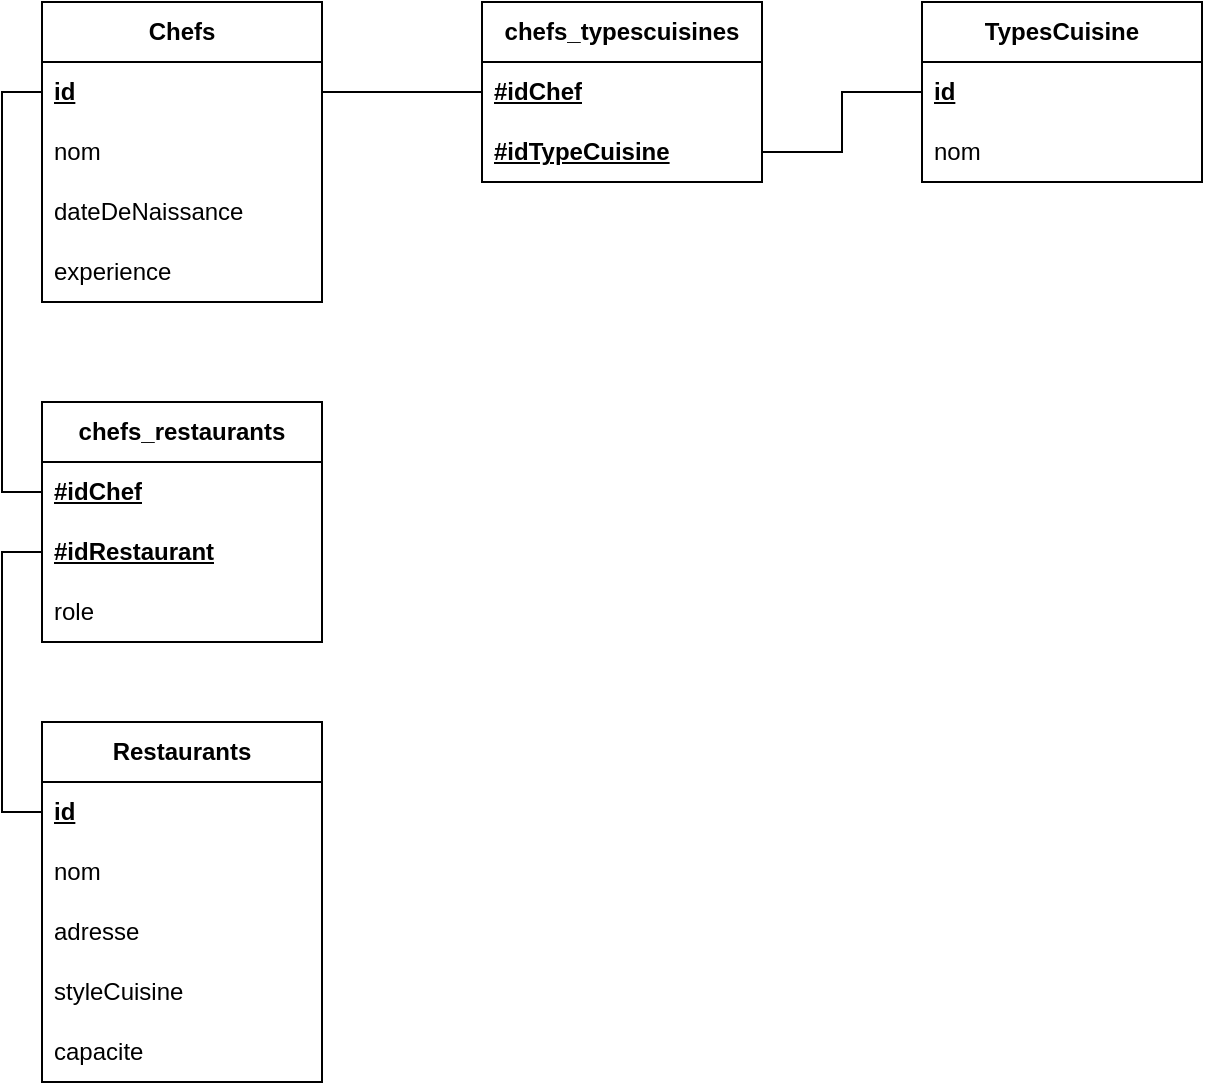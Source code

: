 <mxfile version="26.1.1">
  <diagram name="Page-1" id="9j8yAflN0gxIUXDdbAn3">
    <mxGraphModel dx="209" dy="606" grid="1" gridSize="10" guides="1" tooltips="1" connect="1" arrows="1" fold="1" page="1" pageScale="1" pageWidth="827" pageHeight="1169" math="0" shadow="0">
      <root>
        <mxCell id="0" />
        <mxCell id="1" parent="0" />
        <mxCell id="2X70FQ41BDLmfqP7jIsL-1" value="&lt;b&gt;Chefs&lt;/b&gt;" style="swimlane;fontStyle=0;childLayout=stackLayout;horizontal=1;startSize=30;horizontalStack=0;resizeParent=1;resizeParentMax=0;resizeLast=0;collapsible=1;marginBottom=0;whiteSpace=wrap;html=1;" vertex="1" parent="1">
          <mxGeometry x="1060" y="40" width="140" height="150" as="geometry" />
        </mxCell>
        <mxCell id="2X70FQ41BDLmfqP7jIsL-2" value="&lt;b&gt;&lt;u&gt;id&lt;/u&gt;&lt;/b&gt;" style="text;strokeColor=none;fillColor=none;align=left;verticalAlign=middle;spacingLeft=4;spacingRight=4;overflow=hidden;points=[[0,0.5],[1,0.5]];portConstraint=eastwest;rotatable=0;whiteSpace=wrap;html=1;" vertex="1" parent="2X70FQ41BDLmfqP7jIsL-1">
          <mxGeometry y="30" width="140" height="30" as="geometry" />
        </mxCell>
        <mxCell id="2X70FQ41BDLmfqP7jIsL-3" value="nom" style="text;strokeColor=none;fillColor=none;align=left;verticalAlign=middle;spacingLeft=4;spacingRight=4;overflow=hidden;points=[[0,0.5],[1,0.5]];portConstraint=eastwest;rotatable=0;whiteSpace=wrap;html=1;" vertex="1" parent="2X70FQ41BDLmfqP7jIsL-1">
          <mxGeometry y="60" width="140" height="30" as="geometry" />
        </mxCell>
        <mxCell id="2X70FQ41BDLmfqP7jIsL-4" value="dateDeNaissance" style="text;strokeColor=none;fillColor=none;align=left;verticalAlign=middle;spacingLeft=4;spacingRight=4;overflow=hidden;points=[[0,0.5],[1,0.5]];portConstraint=eastwest;rotatable=0;whiteSpace=wrap;html=1;fontStyle=0" vertex="1" parent="2X70FQ41BDLmfqP7jIsL-1">
          <mxGeometry y="90" width="140" height="30" as="geometry" />
        </mxCell>
        <mxCell id="2X70FQ41BDLmfqP7jIsL-5" value="experience" style="text;strokeColor=none;fillColor=none;align=left;verticalAlign=middle;spacingLeft=4;spacingRight=4;overflow=hidden;points=[[0,0.5],[1,0.5]];portConstraint=eastwest;rotatable=0;whiteSpace=wrap;html=1;fontStyle=0" vertex="1" parent="2X70FQ41BDLmfqP7jIsL-1">
          <mxGeometry y="120" width="140" height="30" as="geometry" />
        </mxCell>
        <mxCell id="2X70FQ41BDLmfqP7jIsL-6" value="&lt;b&gt;TypesCuisine&lt;/b&gt;" style="swimlane;fontStyle=0;childLayout=stackLayout;horizontal=1;startSize=30;horizontalStack=0;resizeParent=1;resizeParentMax=0;resizeLast=0;collapsible=1;marginBottom=0;whiteSpace=wrap;html=1;" vertex="1" parent="1">
          <mxGeometry x="1500" y="40" width="140" height="90" as="geometry" />
        </mxCell>
        <mxCell id="2X70FQ41BDLmfqP7jIsL-7" value="&lt;b&gt;&lt;u&gt;id&lt;/u&gt;&lt;/b&gt;" style="text;strokeColor=none;fillColor=none;align=left;verticalAlign=middle;spacingLeft=4;spacingRight=4;overflow=hidden;points=[[0,0.5],[1,0.5]];portConstraint=eastwest;rotatable=0;whiteSpace=wrap;html=1;" vertex="1" parent="2X70FQ41BDLmfqP7jIsL-6">
          <mxGeometry y="30" width="140" height="30" as="geometry" />
        </mxCell>
        <mxCell id="2X70FQ41BDLmfqP7jIsL-8" value="nom" style="text;strokeColor=none;fillColor=none;align=left;verticalAlign=middle;spacingLeft=4;spacingRight=4;overflow=hidden;points=[[0,0.5],[1,0.5]];portConstraint=eastwest;rotatable=0;whiteSpace=wrap;html=1;" vertex="1" parent="2X70FQ41BDLmfqP7jIsL-6">
          <mxGeometry y="60" width="140" height="30" as="geometry" />
        </mxCell>
        <mxCell id="2X70FQ41BDLmfqP7jIsL-17" value="&lt;b&gt;Restaurants&lt;/b&gt;" style="swimlane;fontStyle=0;childLayout=stackLayout;horizontal=1;startSize=30;horizontalStack=0;resizeParent=1;resizeParentMax=0;resizeLast=0;collapsible=1;marginBottom=0;whiteSpace=wrap;html=1;" vertex="1" parent="1">
          <mxGeometry x="1060" y="400" width="140" height="180" as="geometry" />
        </mxCell>
        <mxCell id="2X70FQ41BDLmfqP7jIsL-18" value="&lt;b&gt;&lt;u&gt;id&lt;/u&gt;&lt;/b&gt;" style="text;strokeColor=none;fillColor=none;align=left;verticalAlign=middle;spacingLeft=4;spacingRight=4;overflow=hidden;points=[[0,0.5],[1,0.5]];portConstraint=eastwest;rotatable=0;whiteSpace=wrap;html=1;" vertex="1" parent="2X70FQ41BDLmfqP7jIsL-17">
          <mxGeometry y="30" width="140" height="30" as="geometry" />
        </mxCell>
        <mxCell id="2X70FQ41BDLmfqP7jIsL-19" value="nom" style="text;strokeColor=none;fillColor=none;align=left;verticalAlign=middle;spacingLeft=4;spacingRight=4;overflow=hidden;points=[[0,0.5],[1,0.5]];portConstraint=eastwest;rotatable=0;whiteSpace=wrap;html=1;" vertex="1" parent="2X70FQ41BDLmfqP7jIsL-17">
          <mxGeometry y="60" width="140" height="30" as="geometry" />
        </mxCell>
        <mxCell id="2X70FQ41BDLmfqP7jIsL-20" value="adresse" style="text;strokeColor=none;fillColor=none;align=left;verticalAlign=middle;spacingLeft=4;spacingRight=4;overflow=hidden;points=[[0,0.5],[1,0.5]];portConstraint=eastwest;rotatable=0;whiteSpace=wrap;html=1;" vertex="1" parent="2X70FQ41BDLmfqP7jIsL-17">
          <mxGeometry y="90" width="140" height="30" as="geometry" />
        </mxCell>
        <mxCell id="2X70FQ41BDLmfqP7jIsL-21" value="styleCuisine" style="text;strokeColor=none;fillColor=none;align=left;verticalAlign=middle;spacingLeft=4;spacingRight=4;overflow=hidden;points=[[0,0.5],[1,0.5]];portConstraint=eastwest;rotatable=0;whiteSpace=wrap;html=1;" vertex="1" parent="2X70FQ41BDLmfqP7jIsL-17">
          <mxGeometry y="120" width="140" height="30" as="geometry" />
        </mxCell>
        <mxCell id="2X70FQ41BDLmfqP7jIsL-22" value="capacite" style="text;strokeColor=none;fillColor=none;align=left;verticalAlign=middle;spacingLeft=4;spacingRight=4;overflow=hidden;points=[[0,0.5],[1,0.5]];portConstraint=eastwest;rotatable=0;whiteSpace=wrap;html=1;" vertex="1" parent="2X70FQ41BDLmfqP7jIsL-17">
          <mxGeometry y="150" width="140" height="30" as="geometry" />
        </mxCell>
        <mxCell id="2X70FQ41BDLmfqP7jIsL-32" value="&lt;b&gt;chefs_typescuisines&lt;/b&gt;" style="swimlane;fontStyle=0;childLayout=stackLayout;horizontal=1;startSize=30;horizontalStack=0;resizeParent=1;resizeParentMax=0;resizeLast=0;collapsible=1;marginBottom=0;whiteSpace=wrap;html=1;" vertex="1" parent="1">
          <mxGeometry x="1280" y="40" width="140" height="90" as="geometry" />
        </mxCell>
        <mxCell id="2X70FQ41BDLmfqP7jIsL-33" value="&lt;b&gt;&lt;u&gt;#idChef&lt;/u&gt;&lt;/b&gt;" style="text;strokeColor=none;fillColor=none;align=left;verticalAlign=middle;spacingLeft=4;spacingRight=4;overflow=hidden;points=[[0,0.5],[1,0.5]];portConstraint=eastwest;rotatable=0;whiteSpace=wrap;html=1;" vertex="1" parent="2X70FQ41BDLmfqP7jIsL-32">
          <mxGeometry y="30" width="140" height="30" as="geometry" />
        </mxCell>
        <mxCell id="2X70FQ41BDLmfqP7jIsL-35" value="&lt;b&gt;&lt;u&gt;#idTypeCuisine&lt;/u&gt;&lt;/b&gt;" style="text;strokeColor=none;fillColor=none;align=left;verticalAlign=middle;spacingLeft=4;spacingRight=4;overflow=hidden;points=[[0,0.5],[1,0.5]];portConstraint=eastwest;rotatable=0;whiteSpace=wrap;html=1;" vertex="1" parent="2X70FQ41BDLmfqP7jIsL-32">
          <mxGeometry y="60" width="140" height="30" as="geometry" />
        </mxCell>
        <mxCell id="2X70FQ41BDLmfqP7jIsL-36" style="edgeStyle=orthogonalEdgeStyle;rounded=0;orthogonalLoop=1;jettySize=auto;html=1;exitX=1;exitY=0.5;exitDx=0;exitDy=0;entryX=0;entryY=0.5;entryDx=0;entryDy=0;endArrow=none;startFill=0;" edge="1" parent="1" source="2X70FQ41BDLmfqP7jIsL-35" target="2X70FQ41BDLmfqP7jIsL-7">
          <mxGeometry relative="1" as="geometry" />
        </mxCell>
        <mxCell id="2X70FQ41BDLmfqP7jIsL-37" style="edgeStyle=orthogonalEdgeStyle;rounded=0;orthogonalLoop=1;jettySize=auto;html=1;exitX=0;exitY=0.5;exitDx=0;exitDy=0;endArrow=none;startFill=0;" edge="1" parent="1" source="2X70FQ41BDLmfqP7jIsL-33" target="2X70FQ41BDLmfqP7jIsL-2">
          <mxGeometry relative="1" as="geometry" />
        </mxCell>
        <mxCell id="2X70FQ41BDLmfqP7jIsL-38" value="&lt;b&gt;chefs_restaurants&lt;/b&gt;" style="swimlane;fontStyle=0;childLayout=stackLayout;horizontal=1;startSize=30;horizontalStack=0;resizeParent=1;resizeParentMax=0;resizeLast=0;collapsible=1;marginBottom=0;whiteSpace=wrap;html=1;" vertex="1" parent="1">
          <mxGeometry x="1060" y="240" width="140" height="120" as="geometry" />
        </mxCell>
        <mxCell id="2X70FQ41BDLmfqP7jIsL-39" value="&lt;b&gt;&lt;u&gt;#idChef&lt;/u&gt;&lt;/b&gt;" style="text;strokeColor=none;fillColor=none;align=left;verticalAlign=middle;spacingLeft=4;spacingRight=4;overflow=hidden;points=[[0,0.5],[1,0.5]];portConstraint=eastwest;rotatable=0;whiteSpace=wrap;html=1;" vertex="1" parent="2X70FQ41BDLmfqP7jIsL-38">
          <mxGeometry y="30" width="140" height="30" as="geometry" />
        </mxCell>
        <mxCell id="2X70FQ41BDLmfqP7jIsL-40" value="&lt;b&gt;&lt;u&gt;#idRestaurant&lt;/u&gt;&lt;/b&gt;" style="text;strokeColor=none;fillColor=none;align=left;verticalAlign=middle;spacingLeft=4;spacingRight=4;overflow=hidden;points=[[0,0.5],[1,0.5]];portConstraint=eastwest;rotatable=0;whiteSpace=wrap;html=1;" vertex="1" parent="2X70FQ41BDLmfqP7jIsL-38">
          <mxGeometry y="60" width="140" height="30" as="geometry" />
        </mxCell>
        <mxCell id="2X70FQ41BDLmfqP7jIsL-41" value="role" style="text;strokeColor=none;fillColor=none;align=left;verticalAlign=middle;spacingLeft=4;spacingRight=4;overflow=hidden;points=[[0,0.5],[1,0.5]];portConstraint=eastwest;rotatable=0;whiteSpace=wrap;html=1;" vertex="1" parent="2X70FQ41BDLmfqP7jIsL-38">
          <mxGeometry y="90" width="140" height="30" as="geometry" />
        </mxCell>
        <mxCell id="2X70FQ41BDLmfqP7jIsL-42" style="edgeStyle=orthogonalEdgeStyle;rounded=0;orthogonalLoop=1;jettySize=auto;html=1;exitX=0;exitY=0.5;exitDx=0;exitDy=0;entryX=0;entryY=0.5;entryDx=0;entryDy=0;endArrow=none;startFill=0;" edge="1" parent="1" source="2X70FQ41BDLmfqP7jIsL-39" target="2X70FQ41BDLmfqP7jIsL-2">
          <mxGeometry relative="1" as="geometry" />
        </mxCell>
        <mxCell id="2X70FQ41BDLmfqP7jIsL-43" style="edgeStyle=orthogonalEdgeStyle;rounded=0;orthogonalLoop=1;jettySize=auto;html=1;exitX=0;exitY=0.5;exitDx=0;exitDy=0;entryX=0;entryY=0.5;entryDx=0;entryDy=0;endArrow=none;startFill=0;" edge="1" parent="1" source="2X70FQ41BDLmfqP7jIsL-40" target="2X70FQ41BDLmfqP7jIsL-18">
          <mxGeometry relative="1" as="geometry" />
        </mxCell>
      </root>
    </mxGraphModel>
  </diagram>
</mxfile>
